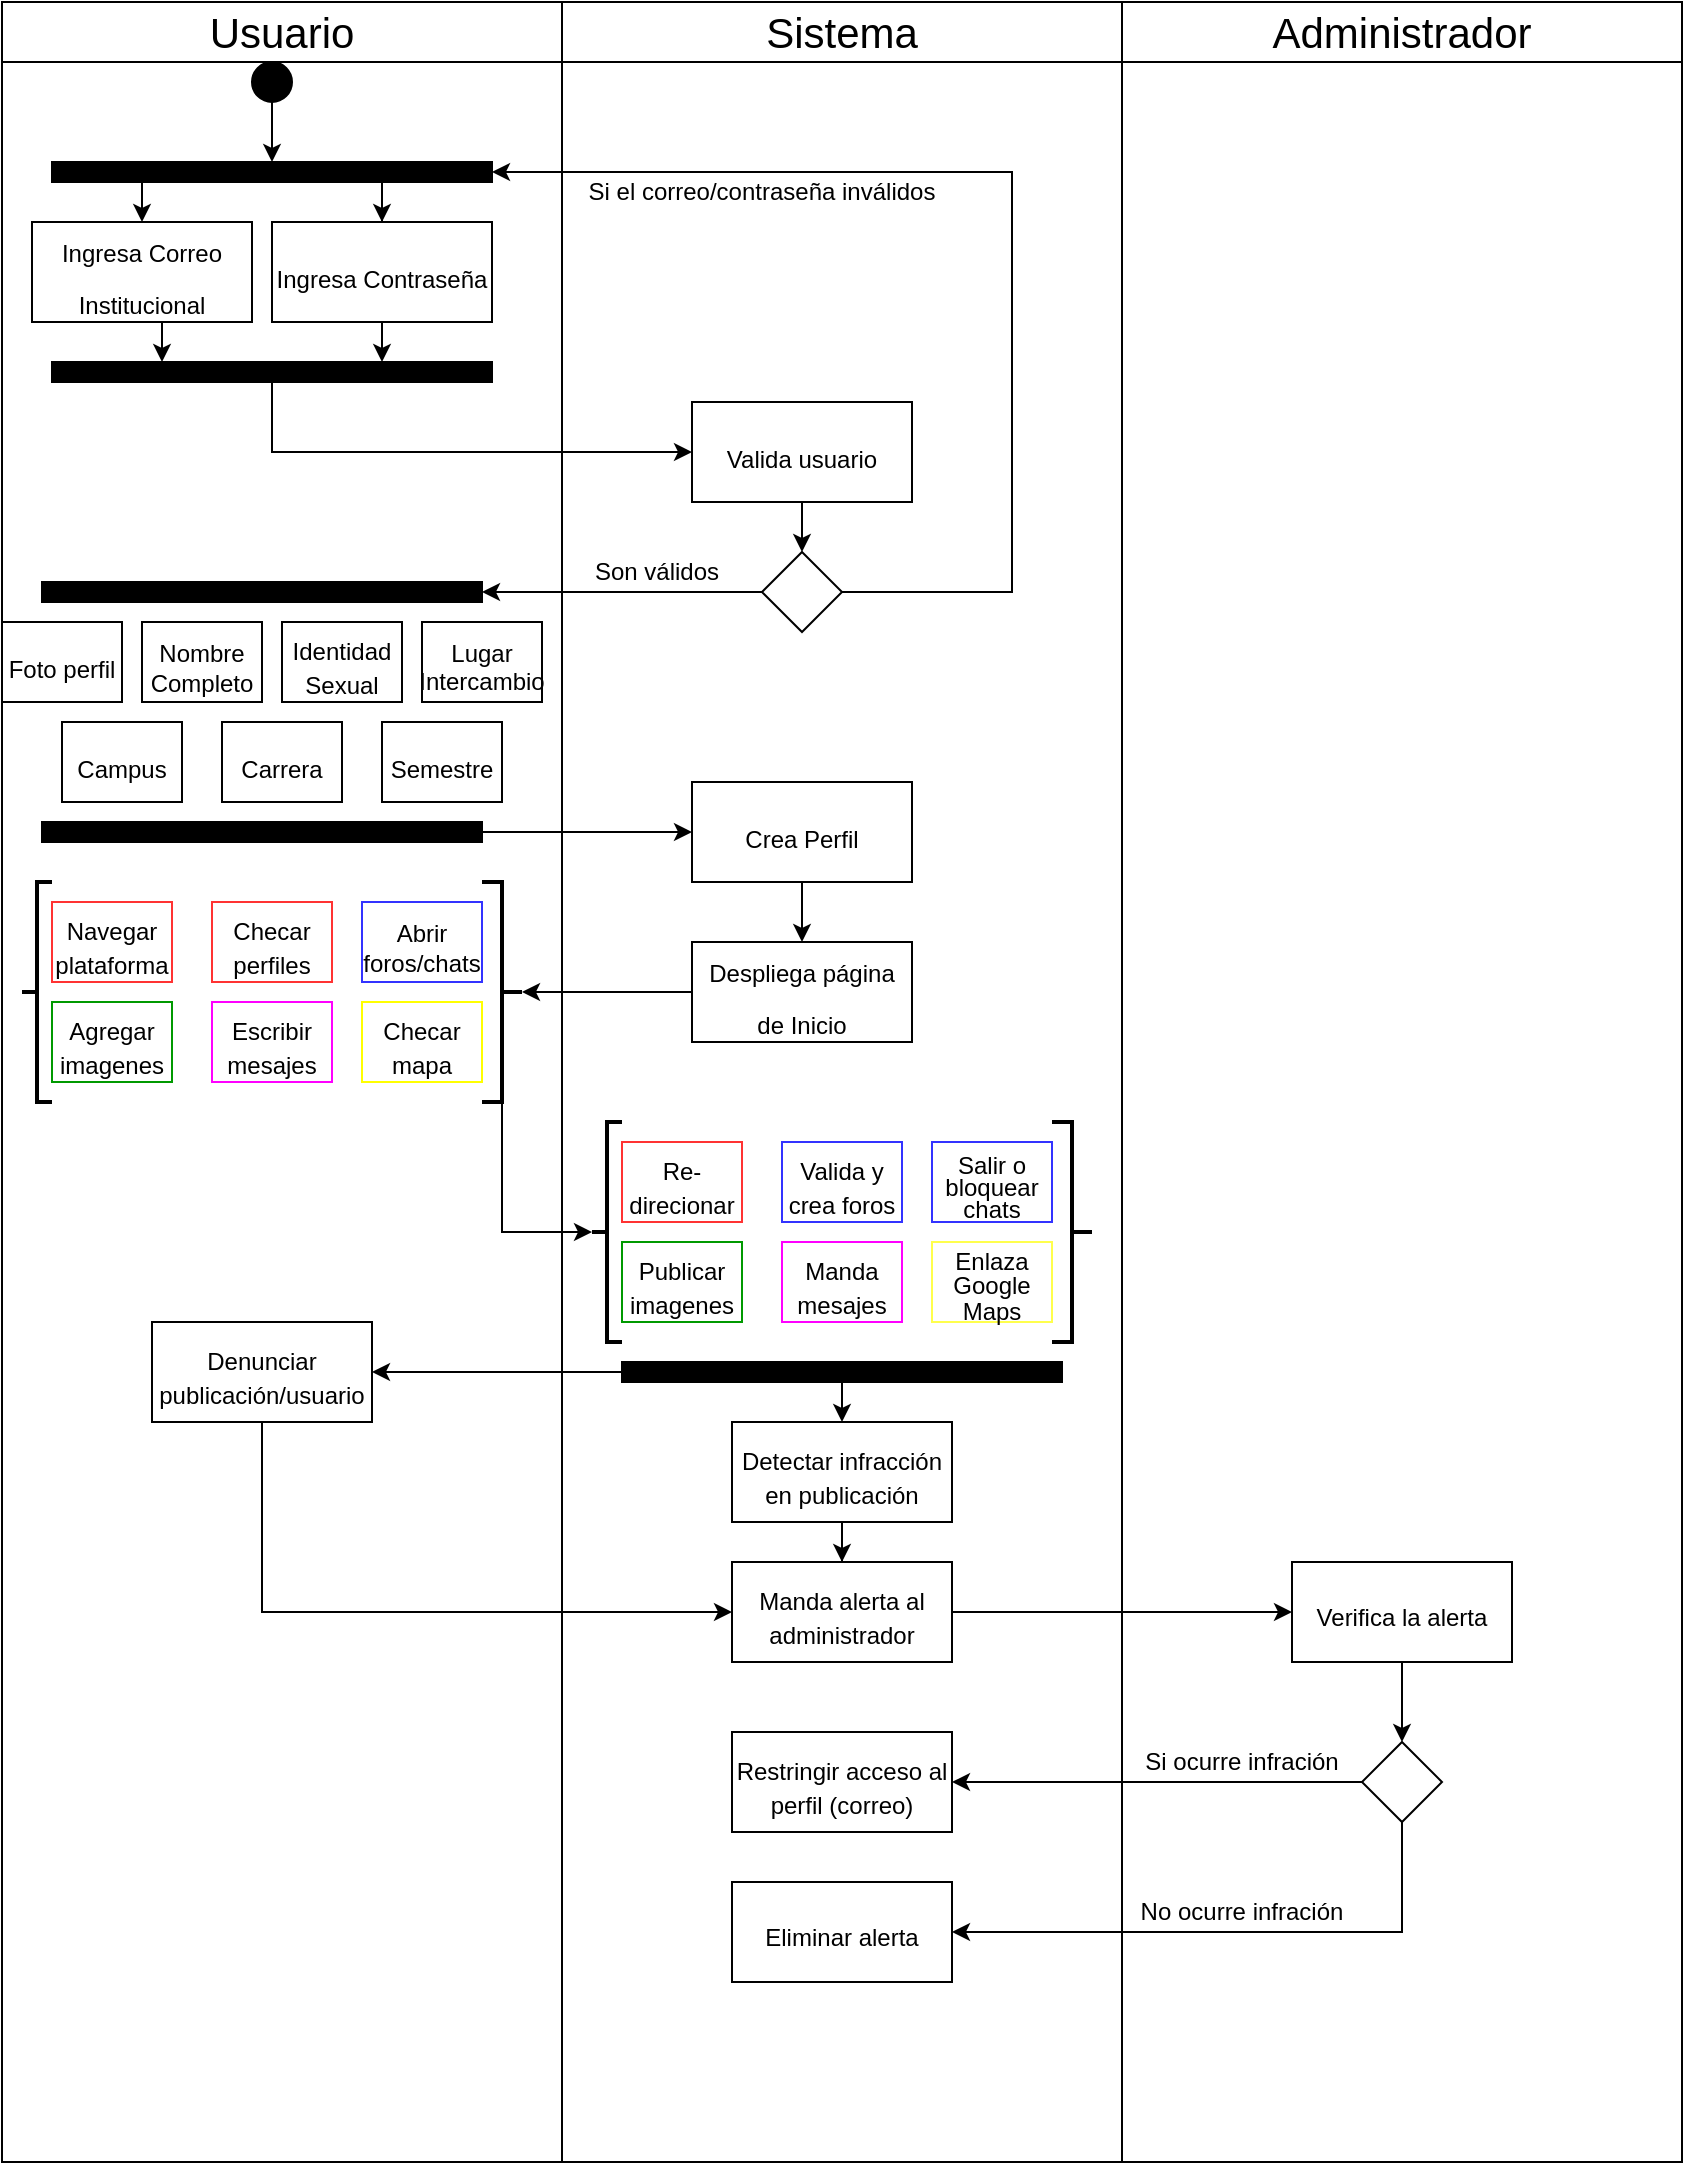 <mxfile version="15.8.2" type="github">
  <diagram id="_nXqwIl1R0OowHMai2If" name="Page-1">
    <mxGraphModel dx="1892" dy="1280" grid="1" gridSize="10" guides="1" tooltips="1" connect="1" arrows="1" fold="1" page="1" pageScale="1" pageWidth="850" pageHeight="1100" math="0" shadow="0">
      <root>
        <mxCell id="0" />
        <mxCell id="1" parent="0" />
        <mxCell id="JVa2_jhk8D2qSj3l92_B-1" value="" style="rounded=0;whiteSpace=wrap;html=1;" vertex="1" parent="1">
          <mxGeometry x="280" y="40" width="280" height="1050" as="geometry" />
        </mxCell>
        <mxCell id="JVa2_jhk8D2qSj3l92_B-2" value="" style="rounded=0;whiteSpace=wrap;html=1;" vertex="1" parent="1">
          <mxGeometry x="560" y="40" width="280" height="1050" as="geometry" />
        </mxCell>
        <mxCell id="JVa2_jhk8D2qSj3l92_B-3" value="" style="rounded=0;whiteSpace=wrap;html=1;" vertex="1" parent="1">
          <mxGeometry y="40" width="280" height="1050" as="geometry" />
        </mxCell>
        <mxCell id="JVa2_jhk8D2qSj3l92_B-4" value="&lt;font style=&quot;font-size: 21px&quot;&gt;Sistema&lt;/font&gt;" style="rounded=0;whiteSpace=wrap;html=1;" vertex="1" parent="1">
          <mxGeometry x="280" y="10" width="280" height="30" as="geometry" />
        </mxCell>
        <mxCell id="JVa2_jhk8D2qSj3l92_B-5" value="&lt;font style=&quot;font-size: 21px&quot;&gt;Administrador&lt;/font&gt;" style="rounded=0;whiteSpace=wrap;html=1;" vertex="1" parent="1">
          <mxGeometry x="560" y="10" width="280" height="30" as="geometry" />
        </mxCell>
        <mxCell id="JVa2_jhk8D2qSj3l92_B-6" value="&lt;font style=&quot;font-size: 21px&quot;&gt;Usuario&lt;/font&gt;" style="rounded=0;whiteSpace=wrap;html=1;" vertex="1" parent="1">
          <mxGeometry y="10" width="280" height="30" as="geometry" />
        </mxCell>
        <mxCell id="JVa2_jhk8D2qSj3l92_B-13" value="" style="edgeStyle=orthogonalEdgeStyle;rounded=0;orthogonalLoop=1;jettySize=auto;html=1;fontSize=21;strokeColor=#000000;entryX=0.5;entryY=0;entryDx=0;entryDy=0;" edge="1" parent="1" source="JVa2_jhk8D2qSj3l92_B-7" target="JVa2_jhk8D2qSj3l92_B-10">
          <mxGeometry relative="1" as="geometry">
            <mxPoint x="135" y="120" as="targetPoint" />
          </mxGeometry>
        </mxCell>
        <mxCell id="JVa2_jhk8D2qSj3l92_B-7" value="" style="ellipse;whiteSpace=wrap;html=1;fontSize=21;fillColor=#000000;" vertex="1" parent="1">
          <mxGeometry x="125" y="40" width="20" height="20" as="geometry" />
        </mxCell>
        <mxCell id="JVa2_jhk8D2qSj3l92_B-18" style="edgeStyle=orthogonalEdgeStyle;rounded=0;orthogonalLoop=1;jettySize=auto;html=1;exitX=0.25;exitY=1;exitDx=0;exitDy=0;entryX=0.5;entryY=0;entryDx=0;entryDy=0;fontSize=12;strokeColor=#000000;" edge="1" parent="1" source="JVa2_jhk8D2qSj3l92_B-10" target="JVa2_jhk8D2qSj3l92_B-14">
          <mxGeometry relative="1" as="geometry" />
        </mxCell>
        <mxCell id="JVa2_jhk8D2qSj3l92_B-19" style="edgeStyle=orthogonalEdgeStyle;rounded=0;orthogonalLoop=1;jettySize=auto;html=1;exitX=0.75;exitY=1;exitDx=0;exitDy=0;fontSize=12;strokeColor=#000000;" edge="1" parent="1" source="JVa2_jhk8D2qSj3l92_B-10" target="JVa2_jhk8D2qSj3l92_B-16">
          <mxGeometry relative="1" as="geometry" />
        </mxCell>
        <mxCell id="JVa2_jhk8D2qSj3l92_B-10" value="" style="rounded=0;whiteSpace=wrap;html=1;fontSize=21;fillColor=#000000;" vertex="1" parent="1">
          <mxGeometry x="25" y="90" width="220" height="10" as="geometry" />
        </mxCell>
        <mxCell id="JVa2_jhk8D2qSj3l92_B-21" style="edgeStyle=orthogonalEdgeStyle;rounded=0;orthogonalLoop=1;jettySize=auto;html=1;exitX=0.5;exitY=1;exitDx=0;exitDy=0;entryX=0.25;entryY=0;entryDx=0;entryDy=0;fontSize=12;strokeColor=#000000;" edge="1" parent="1" source="JVa2_jhk8D2qSj3l92_B-14" target="JVa2_jhk8D2qSj3l92_B-17">
          <mxGeometry relative="1" as="geometry" />
        </mxCell>
        <mxCell id="JVa2_jhk8D2qSj3l92_B-14" value="&lt;font style=&quot;font-size: 12px&quot;&gt;Ingresa Correo Institucional&lt;/font&gt;" style="rounded=0;whiteSpace=wrap;html=1;fontSize=21;fillColor=#FFFFFF;" vertex="1" parent="1">
          <mxGeometry x="15" y="120" width="110" height="50" as="geometry" />
        </mxCell>
        <mxCell id="JVa2_jhk8D2qSj3l92_B-22" style="edgeStyle=orthogonalEdgeStyle;rounded=0;orthogonalLoop=1;jettySize=auto;html=1;exitX=0.5;exitY=1;exitDx=0;exitDy=0;entryX=0.75;entryY=0;entryDx=0;entryDy=0;fontSize=12;strokeColor=#000000;" edge="1" parent="1" source="JVa2_jhk8D2qSj3l92_B-16" target="JVa2_jhk8D2qSj3l92_B-17">
          <mxGeometry relative="1" as="geometry" />
        </mxCell>
        <mxCell id="JVa2_jhk8D2qSj3l92_B-16" value="&lt;font style=&quot;font-size: 12px&quot;&gt;Ingresa Contraseña&lt;br&gt;&lt;/font&gt;" style="rounded=0;whiteSpace=wrap;html=1;fontSize=21;fillColor=#FFFFFF;" vertex="1" parent="1">
          <mxGeometry x="135" y="120" width="110" height="50" as="geometry" />
        </mxCell>
        <mxCell id="JVa2_jhk8D2qSj3l92_B-24" style="edgeStyle=orthogonalEdgeStyle;rounded=0;orthogonalLoop=1;jettySize=auto;html=1;exitX=0.5;exitY=1;exitDx=0;exitDy=0;fontSize=12;strokeColor=#000000;entryX=0;entryY=0.5;entryDx=0;entryDy=0;" edge="1" parent="1" source="JVa2_jhk8D2qSj3l92_B-17" target="JVa2_jhk8D2qSj3l92_B-23">
          <mxGeometry relative="1" as="geometry" />
        </mxCell>
        <mxCell id="JVa2_jhk8D2qSj3l92_B-17" value="" style="rounded=0;whiteSpace=wrap;html=1;fontSize=21;fillColor=#000000;" vertex="1" parent="1">
          <mxGeometry x="25" y="190" width="220" height="10" as="geometry" />
        </mxCell>
        <mxCell id="JVa2_jhk8D2qSj3l92_B-26" value="" style="edgeStyle=orthogonalEdgeStyle;rounded=0;orthogonalLoop=1;jettySize=auto;html=1;fontSize=12;strokeColor=#000000;" edge="1" parent="1" source="JVa2_jhk8D2qSj3l92_B-23" target="JVa2_jhk8D2qSj3l92_B-25">
          <mxGeometry relative="1" as="geometry" />
        </mxCell>
        <mxCell id="JVa2_jhk8D2qSj3l92_B-23" value="&lt;font style=&quot;font-size: 12px&quot;&gt;Valida usuario&lt;/font&gt;" style="rounded=0;whiteSpace=wrap;html=1;fontSize=21;fillColor=#FFFFFF;" vertex="1" parent="1">
          <mxGeometry x="345" y="210" width="110" height="50" as="geometry" />
        </mxCell>
        <mxCell id="JVa2_jhk8D2qSj3l92_B-27" style="edgeStyle=orthogonalEdgeStyle;rounded=0;orthogonalLoop=1;jettySize=auto;html=1;exitX=1;exitY=0.5;exitDx=0;exitDy=0;entryX=1;entryY=0.5;entryDx=0;entryDy=0;fontSize=12;strokeColor=#000000;" edge="1" parent="1" source="JVa2_jhk8D2qSj3l92_B-25" target="JVa2_jhk8D2qSj3l92_B-10">
          <mxGeometry relative="1" as="geometry">
            <Array as="points">
              <mxPoint x="505" y="305" />
              <mxPoint x="505" y="95" />
            </Array>
          </mxGeometry>
        </mxCell>
        <mxCell id="JVa2_jhk8D2qSj3l92_B-38" style="edgeStyle=orthogonalEdgeStyle;rounded=0;orthogonalLoop=1;jettySize=auto;html=1;exitX=0;exitY=0.5;exitDx=0;exitDy=0;entryX=1;entryY=0.5;entryDx=0;entryDy=0;fontSize=12;strokeColor=#000000;" edge="1" parent="1" source="JVa2_jhk8D2qSj3l92_B-25" target="JVa2_jhk8D2qSj3l92_B-29">
          <mxGeometry relative="1" as="geometry" />
        </mxCell>
        <mxCell id="JVa2_jhk8D2qSj3l92_B-25" value="" style="rhombus;whiteSpace=wrap;html=1;fontSize=12;fillColor=#FFFFFF;" vertex="1" parent="1">
          <mxGeometry x="380" y="285" width="40" height="40" as="geometry" />
        </mxCell>
        <mxCell id="JVa2_jhk8D2qSj3l92_B-28" value="Si el correo/contraseña inválidos" style="text;html=1;strokeColor=none;fillColor=none;align=center;verticalAlign=middle;whiteSpace=wrap;rounded=0;fontSize=12;" vertex="1" parent="1">
          <mxGeometry x="285" y="90" width="190" height="30" as="geometry" />
        </mxCell>
        <mxCell id="JVa2_jhk8D2qSj3l92_B-29" value="" style="rounded=0;whiteSpace=wrap;html=1;fontSize=21;fillColor=#000000;" vertex="1" parent="1">
          <mxGeometry x="20" y="300" width="220" height="10" as="geometry" />
        </mxCell>
        <mxCell id="JVa2_jhk8D2qSj3l92_B-40" value="" style="edgeStyle=orthogonalEdgeStyle;rounded=0;orthogonalLoop=1;jettySize=auto;html=1;fontSize=12;strokeColor=#000000;" edge="1" parent="1" source="JVa2_jhk8D2qSj3l92_B-30" target="JVa2_jhk8D2qSj3l92_B-39">
          <mxGeometry relative="1" as="geometry" />
        </mxCell>
        <mxCell id="JVa2_jhk8D2qSj3l92_B-30" value="" style="rounded=0;whiteSpace=wrap;html=1;fontSize=21;fillColor=#000000;" vertex="1" parent="1">
          <mxGeometry x="20" y="420" width="220" height="10" as="geometry" />
        </mxCell>
        <mxCell id="JVa2_jhk8D2qSj3l92_B-31" value="&lt;font style=&quot;font-size: 12px&quot;&gt;Foto perfil&lt;/font&gt;" style="rounded=0;whiteSpace=wrap;html=1;fontSize=21;fillColor=#FFFFFF;" vertex="1" parent="1">
          <mxGeometry y="320" width="60" height="40" as="geometry" />
        </mxCell>
        <mxCell id="JVa2_jhk8D2qSj3l92_B-32" value="&lt;p style=&quot;line-height: 0.7&quot;&gt;&lt;font style=&quot;font-size: 12px&quot;&gt;Nombre Completo&lt;/font&gt;&lt;/p&gt;" style="rounded=0;whiteSpace=wrap;html=1;fontSize=21;fillColor=#FFFFFF;" vertex="1" parent="1">
          <mxGeometry x="70" y="320" width="60" height="40" as="geometry" />
        </mxCell>
        <mxCell id="JVa2_jhk8D2qSj3l92_B-33" value="&lt;p style=&quot;line-height: 0.8&quot;&gt;&lt;font style=&quot;font-size: 12px&quot;&gt;Identidad Sexual&lt;/font&gt;&lt;br&gt;&lt;/p&gt;" style="rounded=0;whiteSpace=wrap;html=1;fontSize=21;fillColor=#FFFFFF;" vertex="1" parent="1">
          <mxGeometry x="140" y="320" width="60" height="40" as="geometry" />
        </mxCell>
        <mxCell id="JVa2_jhk8D2qSj3l92_B-34" value="&lt;p style=&quot;line-height: 0.6&quot;&gt;&lt;font style=&quot;font-size: 12px&quot;&gt;Lugar Intercambio&lt;/font&gt;&lt;br&gt;&lt;/p&gt;" style="rounded=0;whiteSpace=wrap;html=1;fontSize=21;fillColor=#FFFFFF;" vertex="1" parent="1">
          <mxGeometry x="210" y="320" width="60" height="40" as="geometry" />
        </mxCell>
        <mxCell id="JVa2_jhk8D2qSj3l92_B-35" value="&lt;font style=&quot;font-size: 12px&quot;&gt;Campus&lt;/font&gt;" style="rounded=0;whiteSpace=wrap;html=1;fontSize=21;fillColor=#FFFFFF;" vertex="1" parent="1">
          <mxGeometry x="30" y="370" width="60" height="40" as="geometry" />
        </mxCell>
        <mxCell id="JVa2_jhk8D2qSj3l92_B-36" value="&lt;font style=&quot;font-size: 12px&quot;&gt;Carrera&lt;/font&gt;" style="rounded=0;whiteSpace=wrap;html=1;fontSize=21;fillColor=#FFFFFF;" vertex="1" parent="1">
          <mxGeometry x="110" y="370" width="60" height="40" as="geometry" />
        </mxCell>
        <mxCell id="JVa2_jhk8D2qSj3l92_B-37" value="&lt;font style=&quot;font-size: 12px&quot;&gt;Semestre&lt;/font&gt;" style="rounded=0;whiteSpace=wrap;html=1;fontSize=21;fillColor=#FFFFFF;" vertex="1" parent="1">
          <mxGeometry x="190" y="370" width="60" height="40" as="geometry" />
        </mxCell>
        <mxCell id="JVa2_jhk8D2qSj3l92_B-42" value="" style="edgeStyle=orthogonalEdgeStyle;rounded=0;orthogonalLoop=1;jettySize=auto;html=1;fontSize=12;strokeColor=#000000;" edge="1" parent="1" source="JVa2_jhk8D2qSj3l92_B-39" target="JVa2_jhk8D2qSj3l92_B-41">
          <mxGeometry relative="1" as="geometry" />
        </mxCell>
        <mxCell id="JVa2_jhk8D2qSj3l92_B-39" value="&lt;font style=&quot;font-size: 12px&quot;&gt;Crea Perfil&lt;br&gt;&lt;/font&gt;" style="rounded=0;whiteSpace=wrap;html=1;fontSize=21;fillColor=#FFFFFF;" vertex="1" parent="1">
          <mxGeometry x="345" y="400" width="110" height="50" as="geometry" />
        </mxCell>
        <mxCell id="JVa2_jhk8D2qSj3l92_B-55" style="edgeStyle=orthogonalEdgeStyle;rounded=0;orthogonalLoop=1;jettySize=auto;html=1;exitX=0;exitY=0.5;exitDx=0;exitDy=0;entryX=0;entryY=0.5;entryDx=0;entryDy=0;entryPerimeter=0;fontSize=12;strokeColor=#000000;" edge="1" parent="1" source="JVa2_jhk8D2qSj3l92_B-41" target="JVa2_jhk8D2qSj3l92_B-46">
          <mxGeometry relative="1" as="geometry" />
        </mxCell>
        <mxCell id="JVa2_jhk8D2qSj3l92_B-41" value="&lt;font style=&quot;font-size: 12px&quot;&gt;Despliega página de Inicio&lt;/font&gt;" style="rounded=0;whiteSpace=wrap;html=1;fontSize=21;fillColor=#FFFFFF;" vertex="1" parent="1">
          <mxGeometry x="345" y="480" width="110" height="50" as="geometry" />
        </mxCell>
        <mxCell id="JVa2_jhk8D2qSj3l92_B-43" value="Son válidos" style="text;html=1;strokeColor=none;fillColor=none;align=center;verticalAlign=middle;whiteSpace=wrap;rounded=0;fontSize=12;" vertex="1" parent="1">
          <mxGeometry x="285" y="280" width="85" height="30" as="geometry" />
        </mxCell>
        <mxCell id="JVa2_jhk8D2qSj3l92_B-45" value="" style="strokeWidth=2;html=1;shape=mxgraph.flowchart.annotation_2;align=left;labelPosition=right;pointerEvents=1;fontSize=12;fillColor=#FFFFFF;" vertex="1" parent="1">
          <mxGeometry x="10" y="450" width="15" height="110" as="geometry" />
        </mxCell>
        <mxCell id="JVa2_jhk8D2qSj3l92_B-65" style="edgeStyle=orthogonalEdgeStyle;rounded=0;orthogonalLoop=1;jettySize=auto;html=1;exitX=0.5;exitY=0;exitDx=0;exitDy=0;exitPerimeter=0;entryX=0;entryY=0.5;entryDx=0;entryDy=0;entryPerimeter=0;fontSize=12;strokeColor=#000000;" edge="1" parent="1" source="JVa2_jhk8D2qSj3l92_B-46" target="JVa2_jhk8D2qSj3l92_B-57">
          <mxGeometry relative="1" as="geometry" />
        </mxCell>
        <mxCell id="JVa2_jhk8D2qSj3l92_B-46" value="" style="strokeWidth=2;html=1;shape=mxgraph.flowchart.annotation_2;align=left;labelPosition=right;pointerEvents=1;fontSize=12;fillColor=#FFFFFF;rotation=-180;" vertex="1" parent="1">
          <mxGeometry x="240" y="450" width="20" height="110" as="geometry" />
        </mxCell>
        <mxCell id="JVa2_jhk8D2qSj3l92_B-47" value="&lt;p style=&quot;line-height: 0.8&quot;&gt;&lt;font style=&quot;font-size: 12px ; line-height: 0.7&quot;&gt;Navegar plataforma&lt;/font&gt;&lt;br&gt;&lt;/p&gt;" style="rounded=0;whiteSpace=wrap;html=1;fontSize=21;fillColor=#FFFFFF;strokeColor=#FF3333;" vertex="1" parent="1">
          <mxGeometry x="25" y="460" width="60" height="40" as="geometry" />
        </mxCell>
        <mxCell id="JVa2_jhk8D2qSj3l92_B-48" value="&lt;p style=&quot;line-height: 0.8&quot;&gt;&lt;font style=&quot;font-size: 12px ; line-height: 0.7&quot;&gt;Checar perfiles&lt;/font&gt;&lt;/p&gt;" style="rounded=0;whiteSpace=wrap;html=1;fontSize=21;fillColor=#FFFFFF;strokeColor=#FF3333;" vertex="1" parent="1">
          <mxGeometry x="105" y="460" width="60" height="40" as="geometry" />
        </mxCell>
        <mxCell id="JVa2_jhk8D2qSj3l92_B-49" value="&lt;p style=&quot;line-height: 0.7&quot;&gt;&lt;font style=&quot;font-size: 12px&quot;&gt;Abrir foros/chats&lt;/font&gt;&lt;br&gt;&lt;/p&gt;" style="rounded=0;whiteSpace=wrap;html=1;fontSize=21;fillColor=#FFFFFF;strokeColor=#3333FF;" vertex="1" parent="1">
          <mxGeometry x="180" y="460" width="60" height="40" as="geometry" />
        </mxCell>
        <mxCell id="JVa2_jhk8D2qSj3l92_B-50" value="&lt;p style=&quot;line-height: 0.8&quot;&gt;&lt;font style=&quot;font-size: 12px ; line-height: 0.7&quot;&gt;Agregar imagenes&lt;br&gt;&lt;/font&gt;&lt;/p&gt;" style="rounded=0;whiteSpace=wrap;html=1;fontSize=21;fillColor=#FFFFFF;strokeColor=#009900;" vertex="1" parent="1">
          <mxGeometry x="25" y="510" width="60" height="40" as="geometry" />
        </mxCell>
        <mxCell id="JVa2_jhk8D2qSj3l92_B-51" value="&lt;p style=&quot;line-height: 0.8&quot;&gt;&lt;font style=&quot;font-size: 12px ; line-height: 0.7&quot;&gt;Escribir mesajes&lt;br&gt;&lt;/font&gt;&lt;/p&gt;" style="rounded=0;whiteSpace=wrap;html=1;fontSize=21;fillColor=#FFFFFF;strokeColor=#FF00FF;" vertex="1" parent="1">
          <mxGeometry x="105" y="510" width="60" height="40" as="geometry" />
        </mxCell>
        <mxCell id="JVa2_jhk8D2qSj3l92_B-52" value="&lt;p style=&quot;line-height: 0.8&quot;&gt;&lt;font style=&quot;font-size: 12px ; line-height: 0.7&quot;&gt;Checar mapa&lt;br&gt;&lt;/font&gt;&lt;/p&gt;" style="rounded=0;whiteSpace=wrap;html=1;fontSize=21;fillColor=#FFFFFF;strokeColor=#FFFF00;" vertex="1" parent="1">
          <mxGeometry x="180" y="510" width="60" height="40" as="geometry" />
        </mxCell>
        <mxCell id="JVa2_jhk8D2qSj3l92_B-57" value="" style="strokeWidth=2;html=1;shape=mxgraph.flowchart.annotation_2;align=left;labelPosition=right;pointerEvents=1;fontSize=12;fillColor=#FFFFFF;" vertex="1" parent="1">
          <mxGeometry x="295" y="570" width="15" height="110" as="geometry" />
        </mxCell>
        <mxCell id="JVa2_jhk8D2qSj3l92_B-58" value="" style="strokeWidth=2;html=1;shape=mxgraph.flowchart.annotation_2;align=left;labelPosition=right;pointerEvents=1;fontSize=12;fillColor=#FFFFFF;rotation=-180;" vertex="1" parent="1">
          <mxGeometry x="525" y="570" width="20" height="110" as="geometry" />
        </mxCell>
        <mxCell id="JVa2_jhk8D2qSj3l92_B-59" value="&lt;p style=&quot;line-height: 0.8&quot;&gt;&lt;font style=&quot;font-size: 12px ; line-height: 0.7&quot;&gt;Re-direcionar&lt;/font&gt;&lt;br&gt;&lt;/p&gt;" style="rounded=0;whiteSpace=wrap;html=1;fontSize=21;fillColor=#FFFFFF;strokeColor=#FF3333;" vertex="1" parent="1">
          <mxGeometry x="310" y="580" width="60" height="40" as="geometry" />
        </mxCell>
        <mxCell id="JVa2_jhk8D2qSj3l92_B-60" value="&lt;p style=&quot;line-height: 0.8&quot;&gt;&lt;font style=&quot;font-size: 12px ; line-height: 0.7&quot;&gt;Valida y crea foros&lt;br&gt;&lt;/font&gt;&lt;/p&gt;" style="rounded=0;whiteSpace=wrap;html=1;fontSize=21;fillColor=#FFFFFF;strokeColor=#3333FF;" vertex="1" parent="1">
          <mxGeometry x="390" y="580" width="60" height="40" as="geometry" />
        </mxCell>
        <mxCell id="JVa2_jhk8D2qSj3l92_B-61" value="&lt;p style=&quot;line-height: 0.5&quot;&gt;&lt;font style=&quot;font-size: 12px&quot;&gt;Salir o bloquear chats&lt;/font&gt;&lt;br&gt;&lt;/p&gt;" style="rounded=0;whiteSpace=wrap;html=1;fontSize=21;fillColor=#FFFFFF;strokeColor=#3333FF;" vertex="1" parent="1">
          <mxGeometry x="465" y="580" width="60" height="40" as="geometry" />
        </mxCell>
        <mxCell id="JVa2_jhk8D2qSj3l92_B-62" value="&lt;p style=&quot;line-height: 0.8&quot;&gt;&lt;font style=&quot;font-size: 12px ; line-height: 0.7&quot;&gt;Publicar imagenes&lt;br&gt;&lt;/font&gt;&lt;/p&gt;" style="rounded=0;whiteSpace=wrap;html=1;fontSize=21;fillColor=#FFFFFF;strokeColor=#009900;" vertex="1" parent="1">
          <mxGeometry x="310" y="630" width="60" height="40" as="geometry" />
        </mxCell>
        <mxCell id="JVa2_jhk8D2qSj3l92_B-63" value="&lt;p style=&quot;line-height: 0.8&quot;&gt;&lt;font style=&quot;font-size: 12px ; line-height: 0.7&quot;&gt;Manda mesajes&lt;br&gt;&lt;/font&gt;&lt;/p&gt;" style="rounded=0;whiteSpace=wrap;html=1;fontSize=21;fillColor=#FFFFFF;strokeColor=#FF00FF;" vertex="1" parent="1">
          <mxGeometry x="390" y="630" width="60" height="40" as="geometry" />
        </mxCell>
        <mxCell id="JVa2_jhk8D2qSj3l92_B-64" value="&lt;p style=&quot;line-height: 0.5&quot;&gt;&lt;font style=&quot;font-size: 12px ; line-height: 0.7&quot;&gt;Enlaza Google Maps&lt;br&gt;&lt;/font&gt;&lt;/p&gt;" style="rounded=0;whiteSpace=wrap;html=1;fontSize=21;fillColor=#FFFFFF;opacity=70;strokeColor=#FFFF00;" vertex="1" parent="1">
          <mxGeometry x="465" y="630" width="60" height="40" as="geometry" />
        </mxCell>
        <mxCell id="JVa2_jhk8D2qSj3l92_B-70" style="edgeStyle=orthogonalEdgeStyle;rounded=0;orthogonalLoop=1;jettySize=auto;html=1;exitX=0.5;exitY=1;exitDx=0;exitDy=0;entryX=0;entryY=0.5;entryDx=0;entryDy=0;fontSize=12;strokeColor=#000000;" edge="1" parent="1" source="JVa2_jhk8D2qSj3l92_B-66" target="JVa2_jhk8D2qSj3l92_B-68">
          <mxGeometry relative="1" as="geometry" />
        </mxCell>
        <mxCell id="JVa2_jhk8D2qSj3l92_B-66" value="&lt;p style=&quot;line-height: 0.8&quot;&gt;&lt;font style=&quot;font-size: 12px&quot;&gt;Denunciar publicación/usuario&lt;br&gt;&lt;/font&gt;&lt;/p&gt;" style="rounded=0;whiteSpace=wrap;html=1;fontSize=21;fillColor=#FFFFFF;" vertex="1" parent="1">
          <mxGeometry x="75" y="670" width="110" height="50" as="geometry" />
        </mxCell>
        <mxCell id="JVa2_jhk8D2qSj3l92_B-69" value="" style="edgeStyle=orthogonalEdgeStyle;rounded=0;orthogonalLoop=1;jettySize=auto;html=1;fontSize=12;strokeColor=#000000;" edge="1" parent="1" source="JVa2_jhk8D2qSj3l92_B-67" target="JVa2_jhk8D2qSj3l92_B-68">
          <mxGeometry relative="1" as="geometry" />
        </mxCell>
        <mxCell id="JVa2_jhk8D2qSj3l92_B-67" value="&lt;p style=&quot;line-height: 0.8&quot;&gt;&lt;font style=&quot;font-size: 12px&quot;&gt;Detectar infracción en publicación&lt;br&gt;&lt;/font&gt;&lt;/p&gt;" style="rounded=0;whiteSpace=wrap;html=1;fontSize=21;fillColor=#FFFFFF;" vertex="1" parent="1">
          <mxGeometry x="365" y="720" width="110" height="50" as="geometry" />
        </mxCell>
        <mxCell id="JVa2_jhk8D2qSj3l92_B-77" style="edgeStyle=orthogonalEdgeStyle;rounded=0;orthogonalLoop=1;jettySize=auto;html=1;exitX=1;exitY=0.5;exitDx=0;exitDy=0;entryX=0;entryY=0.5;entryDx=0;entryDy=0;fontSize=12;strokeColor=#000000;" edge="1" parent="1" source="JVa2_jhk8D2qSj3l92_B-68" target="JVa2_jhk8D2qSj3l92_B-75">
          <mxGeometry relative="1" as="geometry" />
        </mxCell>
        <mxCell id="JVa2_jhk8D2qSj3l92_B-68" value="&lt;p style=&quot;line-height: 0.8&quot;&gt;&lt;font style=&quot;font-size: 12px&quot;&gt;Manda alerta al administrador&lt;br&gt;&lt;/font&gt;&lt;/p&gt;" style="rounded=0;whiteSpace=wrap;html=1;fontSize=21;fillColor=#FFFFFF;" vertex="1" parent="1">
          <mxGeometry x="365" y="790" width="110" height="50" as="geometry" />
        </mxCell>
        <mxCell id="JVa2_jhk8D2qSj3l92_B-72" style="edgeStyle=orthogonalEdgeStyle;rounded=0;orthogonalLoop=1;jettySize=auto;html=1;exitX=0;exitY=0.5;exitDx=0;exitDy=0;entryX=1;entryY=0.5;entryDx=0;entryDy=0;fontSize=12;strokeColor=#000000;" edge="1" parent="1" source="JVa2_jhk8D2qSj3l92_B-71" target="JVa2_jhk8D2qSj3l92_B-66">
          <mxGeometry relative="1" as="geometry" />
        </mxCell>
        <mxCell id="JVa2_jhk8D2qSj3l92_B-74" style="edgeStyle=orthogonalEdgeStyle;rounded=0;orthogonalLoop=1;jettySize=auto;html=1;exitX=0.5;exitY=1;exitDx=0;exitDy=0;entryX=0.5;entryY=0;entryDx=0;entryDy=0;fontSize=12;strokeColor=#000000;" edge="1" parent="1" source="JVa2_jhk8D2qSj3l92_B-71" target="JVa2_jhk8D2qSj3l92_B-67">
          <mxGeometry relative="1" as="geometry" />
        </mxCell>
        <mxCell id="JVa2_jhk8D2qSj3l92_B-71" value="" style="rounded=0;whiteSpace=wrap;html=1;fontSize=21;fillColor=#000000;" vertex="1" parent="1">
          <mxGeometry x="310" y="690" width="220" height="10" as="geometry" />
        </mxCell>
        <mxCell id="JVa2_jhk8D2qSj3l92_B-79" value="" style="edgeStyle=orthogonalEdgeStyle;rounded=0;orthogonalLoop=1;jettySize=auto;html=1;fontSize=12;strokeColor=#000000;" edge="1" parent="1" source="JVa2_jhk8D2qSj3l92_B-75" target="JVa2_jhk8D2qSj3l92_B-78">
          <mxGeometry relative="1" as="geometry" />
        </mxCell>
        <mxCell id="JVa2_jhk8D2qSj3l92_B-75" value="&lt;p style=&quot;line-height: 0.8&quot;&gt;&lt;font style=&quot;font-size: 12px&quot;&gt;Verifica la alerta&lt;br&gt;&lt;/font&gt;&lt;/p&gt;" style="rounded=0;whiteSpace=wrap;html=1;fontSize=21;fillColor=#FFFFFF;" vertex="1" parent="1">
          <mxGeometry x="645" y="790" width="110" height="50" as="geometry" />
        </mxCell>
        <mxCell id="JVa2_jhk8D2qSj3l92_B-81" style="edgeStyle=orthogonalEdgeStyle;rounded=0;orthogonalLoop=1;jettySize=auto;html=1;exitX=0;exitY=0.5;exitDx=0;exitDy=0;entryX=1;entryY=0.5;entryDx=0;entryDy=0;fontSize=12;strokeColor=#000000;" edge="1" parent="1" source="JVa2_jhk8D2qSj3l92_B-78" target="JVa2_jhk8D2qSj3l92_B-80">
          <mxGeometry relative="1" as="geometry" />
        </mxCell>
        <mxCell id="JVa2_jhk8D2qSj3l92_B-83" style="edgeStyle=orthogonalEdgeStyle;rounded=0;orthogonalLoop=1;jettySize=auto;html=1;exitX=0.5;exitY=1;exitDx=0;exitDy=0;entryX=1;entryY=0.5;entryDx=0;entryDy=0;fontSize=12;strokeColor=#000000;" edge="1" parent="1" source="JVa2_jhk8D2qSj3l92_B-78" target="JVa2_jhk8D2qSj3l92_B-82">
          <mxGeometry relative="1" as="geometry" />
        </mxCell>
        <mxCell id="JVa2_jhk8D2qSj3l92_B-78" value="" style="rhombus;whiteSpace=wrap;html=1;fontSize=12;fillColor=#FFFFFF;" vertex="1" parent="1">
          <mxGeometry x="680" y="880" width="40" height="40" as="geometry" />
        </mxCell>
        <mxCell id="JVa2_jhk8D2qSj3l92_B-80" value="&lt;p style=&quot;line-height: 0.8&quot;&gt;&lt;font style=&quot;font-size: 12px&quot;&gt;Restringir acceso al perfil (correo)&lt;br&gt;&lt;/font&gt;&lt;/p&gt;" style="rounded=0;whiteSpace=wrap;html=1;fontSize=21;fillColor=#FFFFFF;" vertex="1" parent="1">
          <mxGeometry x="365" y="875" width="110" height="50" as="geometry" />
        </mxCell>
        <mxCell id="JVa2_jhk8D2qSj3l92_B-82" value="&lt;p style=&quot;line-height: 0.8&quot;&gt;&lt;font style=&quot;font-size: 12px&quot;&gt;Eliminar alerta&lt;br&gt;&lt;/font&gt;&lt;/p&gt;" style="rounded=0;whiteSpace=wrap;html=1;fontSize=21;fillColor=#FFFFFF;" vertex="1" parent="1">
          <mxGeometry x="365" y="950" width="110" height="50" as="geometry" />
        </mxCell>
        <mxCell id="JVa2_jhk8D2qSj3l92_B-84" value="Si ocurre infración" style="text;html=1;strokeColor=none;fillColor=none;align=center;verticalAlign=middle;whiteSpace=wrap;rounded=0;fontSize=12;" vertex="1" parent="1">
          <mxGeometry x="525" y="875" width="190" height="30" as="geometry" />
        </mxCell>
        <mxCell id="JVa2_jhk8D2qSj3l92_B-85" value="No ocurre infración" style="text;html=1;strokeColor=none;fillColor=none;align=center;verticalAlign=middle;whiteSpace=wrap;rounded=0;fontSize=12;" vertex="1" parent="1">
          <mxGeometry x="525" y="950" width="190" height="30" as="geometry" />
        </mxCell>
      </root>
    </mxGraphModel>
  </diagram>
</mxfile>
